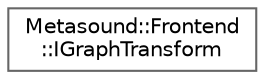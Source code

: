 digraph "Graphical Class Hierarchy"
{
 // INTERACTIVE_SVG=YES
 // LATEX_PDF_SIZE
  bgcolor="transparent";
  edge [fontname=Helvetica,fontsize=10,labelfontname=Helvetica,labelfontsize=10];
  node [fontname=Helvetica,fontsize=10,shape=box,height=0.2,width=0.4];
  rankdir="LR";
  Node0 [id="Node000000",label="Metasound::Frontend\l::IGraphTransform",height=0.2,width=0.4,color="grey40", fillcolor="white", style="filled",URL="$de/ddc/classMetasound_1_1Frontend_1_1IGraphTransform.html",tooltip="Interface for transforms applied to a graph."];
}
